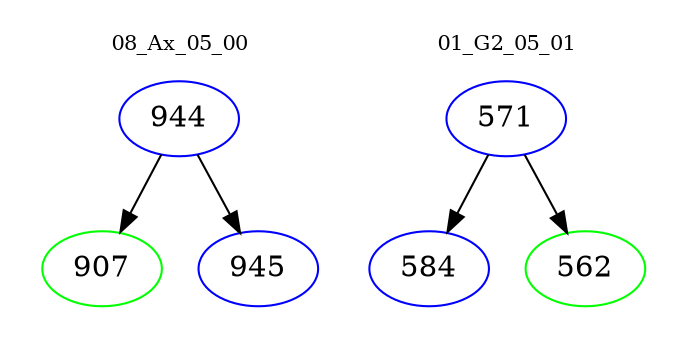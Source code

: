 digraph{
subgraph cluster_0 {
color = white
label = "08_Ax_05_00";
fontsize=10;
T0_944 [label="944", color="blue"]
T0_944 -> T0_907 [color="black"]
T0_907 [label="907", color="green"]
T0_944 -> T0_945 [color="black"]
T0_945 [label="945", color="blue"]
}
subgraph cluster_1 {
color = white
label = "01_G2_05_01";
fontsize=10;
T1_571 [label="571", color="blue"]
T1_571 -> T1_584 [color="black"]
T1_584 [label="584", color="blue"]
T1_571 -> T1_562 [color="black"]
T1_562 [label="562", color="green"]
}
}
